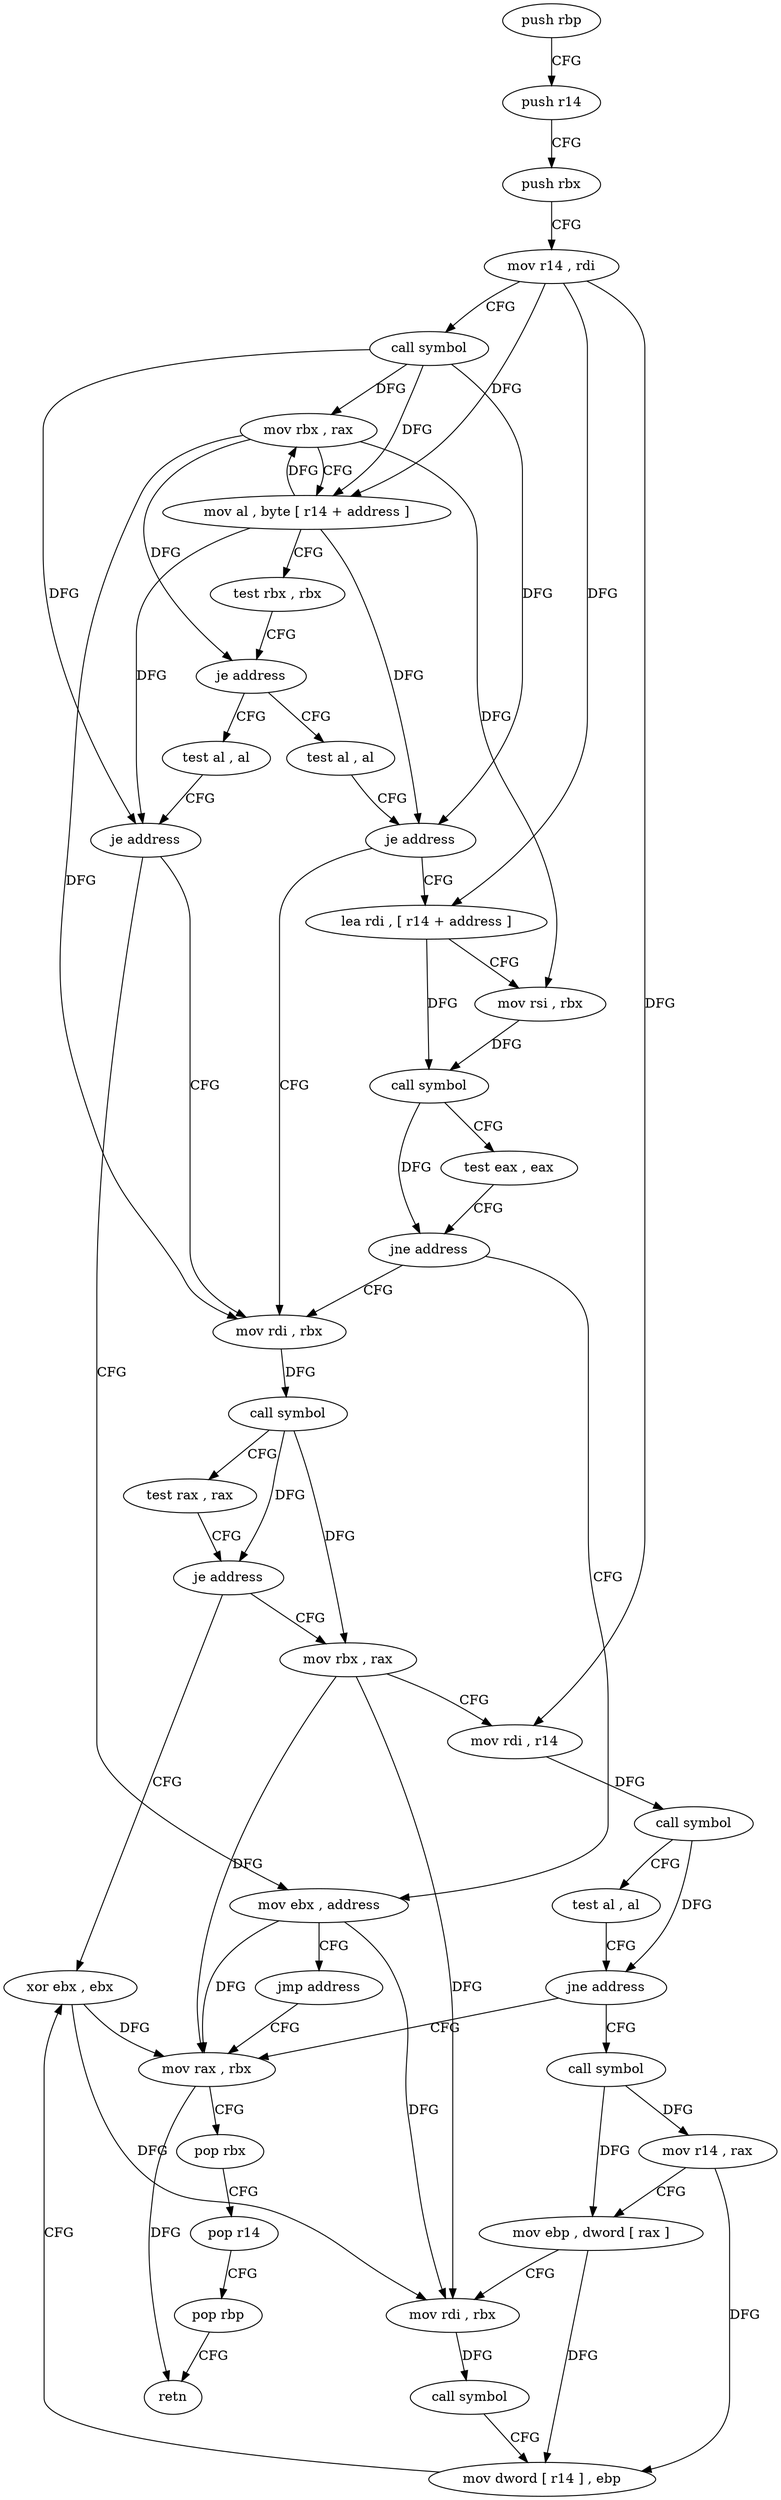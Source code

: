 digraph "func" {
"4268064" [label = "push rbp" ]
"4268065" [label = "push r14" ]
"4268067" [label = "push rbx" ]
"4268068" [label = "mov r14 , rdi" ]
"4268071" [label = "call symbol" ]
"4268076" [label = "mov rbx , rax" ]
"4268079" [label = "mov al , byte [ r14 + address ]" ]
"4268083" [label = "test rbx , rbx" ]
"4268086" [label = "je address" ]
"4268115" [label = "test al , al" ]
"4268088" [label = "test al , al" ]
"4268117" [label = "je address" ]
"4268108" [label = "mov ebx , address" ]
"4268119" [label = "mov rdi , rbx" ]
"4268090" [label = "je address" ]
"4268092" [label = "lea rdi , [ r14 + address ]" ]
"4268113" [label = "jmp address" ]
"4268170" [label = "mov rax , rbx" ]
"4268122" [label = "call symbol" ]
"4268127" [label = "test rax , rax" ]
"4268130" [label = "je address" ]
"4268168" [label = "xor ebx , ebx" ]
"4268132" [label = "mov rbx , rax" ]
"4268096" [label = "mov rsi , rbx" ]
"4268099" [label = "call symbol" ]
"4268104" [label = "test eax , eax" ]
"4268106" [label = "jne address" ]
"4268173" [label = "pop rbx" ]
"4268174" [label = "pop r14" ]
"4268176" [label = "pop rbp" ]
"4268177" [label = "retn" ]
"4268135" [label = "mov rdi , r14" ]
"4268138" [label = "call symbol" ]
"4268143" [label = "test al , al" ]
"4268145" [label = "jne address" ]
"4268147" [label = "call symbol" ]
"4268152" [label = "mov r14 , rax" ]
"4268155" [label = "mov ebp , dword [ rax ]" ]
"4268157" [label = "mov rdi , rbx" ]
"4268160" [label = "call symbol" ]
"4268165" [label = "mov dword [ r14 ] , ebp" ]
"4268064" -> "4268065" [ label = "CFG" ]
"4268065" -> "4268067" [ label = "CFG" ]
"4268067" -> "4268068" [ label = "CFG" ]
"4268068" -> "4268071" [ label = "CFG" ]
"4268068" -> "4268079" [ label = "DFG" ]
"4268068" -> "4268092" [ label = "DFG" ]
"4268068" -> "4268135" [ label = "DFG" ]
"4268071" -> "4268076" [ label = "DFG" ]
"4268071" -> "4268079" [ label = "DFG" ]
"4268071" -> "4268117" [ label = "DFG" ]
"4268071" -> "4268090" [ label = "DFG" ]
"4268076" -> "4268079" [ label = "CFG" ]
"4268076" -> "4268086" [ label = "DFG" ]
"4268076" -> "4268119" [ label = "DFG" ]
"4268076" -> "4268096" [ label = "DFG" ]
"4268079" -> "4268083" [ label = "CFG" ]
"4268079" -> "4268076" [ label = "DFG" ]
"4268079" -> "4268117" [ label = "DFG" ]
"4268079" -> "4268090" [ label = "DFG" ]
"4268083" -> "4268086" [ label = "CFG" ]
"4268086" -> "4268115" [ label = "CFG" ]
"4268086" -> "4268088" [ label = "CFG" ]
"4268115" -> "4268117" [ label = "CFG" ]
"4268088" -> "4268090" [ label = "CFG" ]
"4268117" -> "4268108" [ label = "CFG" ]
"4268117" -> "4268119" [ label = "CFG" ]
"4268108" -> "4268113" [ label = "CFG" ]
"4268108" -> "4268170" [ label = "DFG" ]
"4268108" -> "4268157" [ label = "DFG" ]
"4268119" -> "4268122" [ label = "DFG" ]
"4268090" -> "4268119" [ label = "CFG" ]
"4268090" -> "4268092" [ label = "CFG" ]
"4268092" -> "4268096" [ label = "CFG" ]
"4268092" -> "4268099" [ label = "DFG" ]
"4268113" -> "4268170" [ label = "CFG" ]
"4268170" -> "4268173" [ label = "CFG" ]
"4268170" -> "4268177" [ label = "DFG" ]
"4268122" -> "4268127" [ label = "CFG" ]
"4268122" -> "4268130" [ label = "DFG" ]
"4268122" -> "4268132" [ label = "DFG" ]
"4268127" -> "4268130" [ label = "CFG" ]
"4268130" -> "4268168" [ label = "CFG" ]
"4268130" -> "4268132" [ label = "CFG" ]
"4268168" -> "4268170" [ label = "DFG" ]
"4268168" -> "4268157" [ label = "DFG" ]
"4268132" -> "4268135" [ label = "CFG" ]
"4268132" -> "4268170" [ label = "DFG" ]
"4268132" -> "4268157" [ label = "DFG" ]
"4268096" -> "4268099" [ label = "DFG" ]
"4268099" -> "4268104" [ label = "CFG" ]
"4268099" -> "4268106" [ label = "DFG" ]
"4268104" -> "4268106" [ label = "CFG" ]
"4268106" -> "4268119" [ label = "CFG" ]
"4268106" -> "4268108" [ label = "CFG" ]
"4268173" -> "4268174" [ label = "CFG" ]
"4268174" -> "4268176" [ label = "CFG" ]
"4268176" -> "4268177" [ label = "CFG" ]
"4268135" -> "4268138" [ label = "DFG" ]
"4268138" -> "4268143" [ label = "CFG" ]
"4268138" -> "4268145" [ label = "DFG" ]
"4268143" -> "4268145" [ label = "CFG" ]
"4268145" -> "4268170" [ label = "CFG" ]
"4268145" -> "4268147" [ label = "CFG" ]
"4268147" -> "4268152" [ label = "DFG" ]
"4268147" -> "4268155" [ label = "DFG" ]
"4268152" -> "4268155" [ label = "CFG" ]
"4268152" -> "4268165" [ label = "DFG" ]
"4268155" -> "4268157" [ label = "CFG" ]
"4268155" -> "4268165" [ label = "DFG" ]
"4268157" -> "4268160" [ label = "DFG" ]
"4268160" -> "4268165" [ label = "CFG" ]
"4268165" -> "4268168" [ label = "CFG" ]
}
